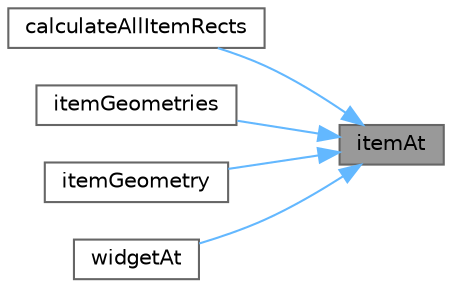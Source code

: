 digraph "itemAt"
{
 // LATEX_PDF_SIZE
  bgcolor="transparent";
  edge [fontname=Helvetica,fontsize=10,labelfontname=Helvetica,labelfontsize=10];
  node [fontname=Helvetica,fontsize=10,shape=box,height=0.2,width=0.4];
  rankdir="RL";
  Node1 [id="Node000001",label="itemAt",height=0.2,width=0.4,color="gray40", fillcolor="grey60", style="filled", fontcolor="black",tooltip="获取指定索引的布局项"];
  Node1 -> Node2 [id="edge1_Node000001_Node000002",dir="back",color="steelblue1",style="solid",tooltip=" "];
  Node2 [id="Node000002",label="calculateAllItemRects",height=0.2,width=0.4,color="grey40", fillcolor="white", style="filled",URL="$class_my_flow_layout.html#ac912f4527be466339305bb5bfee37a0b",tooltip="计算所有布局项的几何区域"];
  Node1 -> Node3 [id="edge2_Node000001_Node000003",dir="back",color="steelblue1",style="solid",tooltip=" "];
  Node3 [id="Node000003",label="itemGeometries",height=0.2,width=0.4,color="grey40", fillcolor="white", style="filled",URL="$class_my_flow_layout.html#a3dc4e984dd5e0920442ff7f00cea0f95",tooltip="获取所有布局项的几何区域"];
  Node1 -> Node4 [id="edge3_Node000001_Node000004",dir="back",color="steelblue1",style="solid",tooltip=" "];
  Node4 [id="Node000004",label="itemGeometry",height=0.2,width=0.4,color="grey40", fillcolor="white", style="filled",URL="$class_my_flow_layout.html#a64d3d882be89d7bd8787648f1d4c421f",tooltip="获取指定索引的布局项几何区域"];
  Node1 -> Node5 [id="edge4_Node000001_Node000005",dir="back",color="steelblue1",style="solid",tooltip=" "];
  Node5 [id="Node000005",label="widgetAt",height=0.2,width=0.4,color="grey40", fillcolor="white", style="filled",URL="$class_my_flow_layout.html#a70dd7820ad0db4341460996f5e1f9b57",tooltip="获取指定索引的控件"];
}
